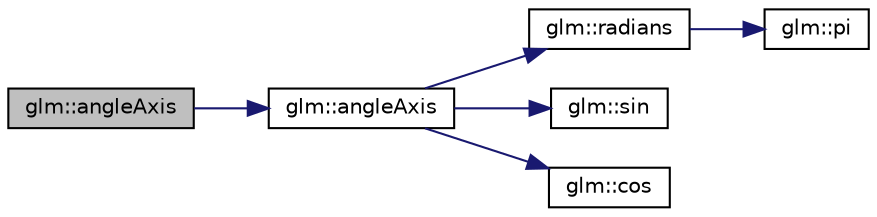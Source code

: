 digraph "glm::angleAxis"
{
  edge [fontname="Helvetica",fontsize="10",labelfontname="Helvetica",labelfontsize="10"];
  node [fontname="Helvetica",fontsize="10",shape=record];
  rankdir="LR";
  Node1 [label="glm::angleAxis",height=0.2,width=0.4,color="black", fillcolor="grey75", style="filled", fontcolor="black"];
  Node1 -> Node2 [color="midnightblue",fontsize="10",style="solid",fontname="Helvetica"];
  Node2 [label="glm::angleAxis",height=0.2,width=0.4,color="black", fillcolor="white", style="filled",URL="$group__gtc__quaternion.html#ga30071b5b9773087b7212a5ce67d0d90a"];
  Node2 -> Node3 [color="midnightblue",fontsize="10",style="solid",fontname="Helvetica"];
  Node3 [label="glm::radians",height=0.2,width=0.4,color="black", fillcolor="white", style="filled",URL="$group__core__func__trigonometric.html#ga431d31cdb060059bc5b0696e212f1453"];
  Node3 -> Node4 [color="midnightblue",fontsize="10",style="solid",fontname="Helvetica"];
  Node4 [label="glm::pi",height=0.2,width=0.4,color="black", fillcolor="white", style="filled",URL="$group__gtc__constants.html#gae671930537266a9a650ccb4b88757692"];
  Node2 -> Node5 [color="midnightblue",fontsize="10",style="solid",fontname="Helvetica"];
  Node5 [label="glm::sin",height=0.2,width=0.4,color="black", fillcolor="white", style="filled",URL="$group__core__func__trigonometric.html#gafbab21016b7f3bc21afb09a7e42e2df1"];
  Node2 -> Node6 [color="midnightblue",fontsize="10",style="solid",fontname="Helvetica"];
  Node6 [label="glm::cos",height=0.2,width=0.4,color="black", fillcolor="white", style="filled",URL="$group__core__func__trigonometric.html#gac6708d4f0895dc79b65f50db00840167"];
}
